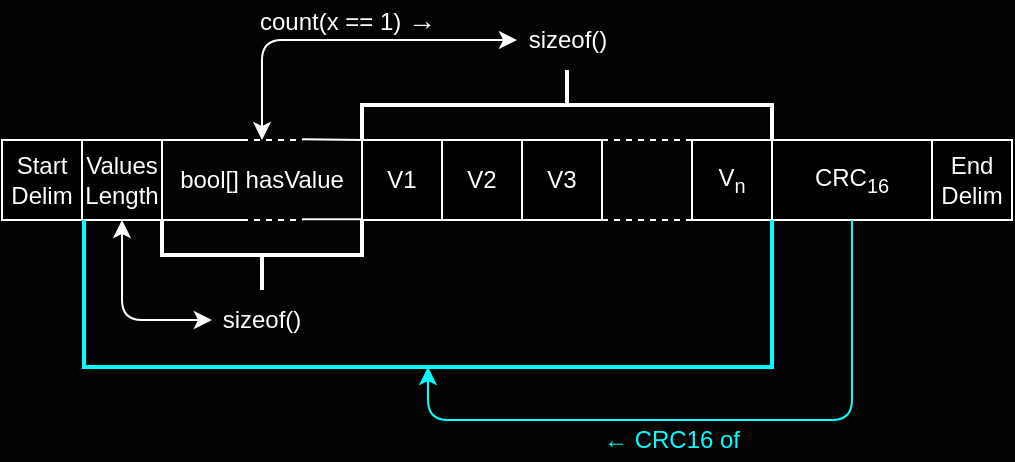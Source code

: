 <mxfile version="13.7.8" type="device"><diagram id="PseFhFlDdBNl5B23AaMg" name="Page-1"><mxGraphModel dx="716" dy="441" grid="1" gridSize="10" guides="1" tooltips="1" connect="1" arrows="1" fold="1" page="1" pageScale="1" pageWidth="850" pageHeight="1100" background="#030303" math="0" shadow="0"><root><mxCell id="0"/><mxCell id="1" parent="0"/><mxCell id="tG8ZuLbq16V0WH_W7lKK-1" value="Start&lt;br&gt;Delim" style="rounded=0;whiteSpace=wrap;html=1;strokeColor=#FFFFFF;fontColor=#FFFFFF;fillColor=#000000;" parent="1" vertex="1"><mxGeometry x="80" y="160" width="40" height="40" as="geometry"/></mxCell><mxCell id="tG8ZuLbq16V0WH_W7lKK-2" value="Values Length" style="rounded=0;whiteSpace=wrap;html=1;strokeColor=#FFFFFF;fontColor=#FFFFFF;fillColor=#000000;" parent="1" vertex="1"><mxGeometry x="120" y="160" width="40" height="40" as="geometry"/></mxCell><mxCell id="tG8ZuLbq16V0WH_W7lKK-6" value="" style="endArrow=none;html=1;exitX=1;exitY=0;exitDx=0;exitDy=0;strokeColor=#FFFFFF;" parent="1" source="tG8ZuLbq16V0WH_W7lKK-2" edge="1"><mxGeometry width="50" height="50" relative="1" as="geometry"><mxPoint x="180" y="200" as="sourcePoint"/><mxPoint x="200" y="160" as="targetPoint"/></mxGeometry></mxCell><mxCell id="tG8ZuLbq16V0WH_W7lKK-7" value="" style="endArrow=none;html=1;exitX=1;exitY=1;exitDx=0;exitDy=0;strokeColor=#FFFFFF;" parent="1" source="tG8ZuLbq16V0WH_W7lKK-2" edge="1"><mxGeometry width="50" height="50" relative="1" as="geometry"><mxPoint x="170" y="170" as="sourcePoint"/><mxPoint x="200" y="200" as="targetPoint"/></mxGeometry></mxCell><mxCell id="tG8ZuLbq16V0WH_W7lKK-8" value="" style="endArrow=none;html=1;dashed=1;strokeColor=#FFFFFF;" parent="1" edge="1"><mxGeometry width="50" height="50" relative="1" as="geometry"><mxPoint x="200" y="200" as="sourcePoint"/><mxPoint x="230" y="200" as="targetPoint"/></mxGeometry></mxCell><mxCell id="tG8ZuLbq16V0WH_W7lKK-9" value="" style="endArrow=none;html=1;dashed=1;strokeColor=#FFFFFF;" parent="1" edge="1"><mxGeometry width="50" height="50" relative="1" as="geometry"><mxPoint x="200" y="160" as="sourcePoint"/><mxPoint x="230" y="160" as="targetPoint"/></mxGeometry></mxCell><mxCell id="tG8ZuLbq16V0WH_W7lKK-10" value="" style="endArrow=none;html=1;exitX=1;exitY=0;exitDx=0;exitDy=0;strokeColor=#FFFFFF;" parent="1" edge="1"><mxGeometry width="50" height="50" relative="1" as="geometry"><mxPoint x="230" y="159.6" as="sourcePoint"/><mxPoint x="260" y="160" as="targetPoint"/></mxGeometry></mxCell><mxCell id="tG8ZuLbq16V0WH_W7lKK-11" value="" style="endArrow=none;html=1;strokeColor=#FFFFFF;" parent="1" edge="1"><mxGeometry width="50" height="50" relative="1" as="geometry"><mxPoint x="230" y="199.6" as="sourcePoint"/><mxPoint x="260" y="199.6" as="targetPoint"/></mxGeometry></mxCell><mxCell id="tG8ZuLbq16V0WH_W7lKK-12" value="V1" style="rounded=0;whiteSpace=wrap;html=1;strokeColor=#FFFFFF;fontColor=#FFFFFF;fillColor=#000000;" parent="1" vertex="1"><mxGeometry x="260" y="160" width="40" height="40" as="geometry"/></mxCell><mxCell id="tG8ZuLbq16V0WH_W7lKK-13" value="" style="strokeWidth=2;html=1;shape=mxgraph.flowchart.annotation_2;align=left;labelPosition=right;pointerEvents=1;rotation=-90;strokeColor=#FFFFFF;" parent="1" vertex="1"><mxGeometry x="192.5" y="167.5" width="35" height="100" as="geometry"/></mxCell><mxCell id="tG8ZuLbq16V0WH_W7lKK-14" value="sizeof()" style="text;html=1;fillColor=none;align=center;verticalAlign=middle;whiteSpace=wrap;rounded=0;fontColor=#FFFFFF;" parent="1" vertex="1"><mxGeometry x="185" y="240" width="50" height="20" as="geometry"/></mxCell><mxCell id="tG8ZuLbq16V0WH_W7lKK-15" value="" style="endArrow=classic;startArrow=classic;html=1;exitX=0.5;exitY=1;exitDx=0;exitDy=0;entryX=0;entryY=0.5;entryDx=0;entryDy=0;strokeColor=#FFFFFF;" parent="1" source="tG8ZuLbq16V0WH_W7lKK-2" target="tG8ZuLbq16V0WH_W7lKK-14" edge="1"><mxGeometry width="50" height="50" relative="1" as="geometry"><mxPoint x="150" y="260" as="sourcePoint"/><mxPoint x="200" y="210" as="targetPoint"/><Array as="points"><mxPoint x="140" y="250"/></Array></mxGeometry></mxCell><mxCell id="tG8ZuLbq16V0WH_W7lKK-16" value="V2" style="rounded=0;whiteSpace=wrap;html=1;strokeColor=#FFFFFF;fontColor=#FFFFFF;fillColor=#000000;" parent="1" vertex="1"><mxGeometry x="300" y="160" width="40" height="40" as="geometry"/></mxCell><mxCell id="tG8ZuLbq16V0WH_W7lKK-18" value="bool[] hasValue" style="text;html=1;fillColor=none;align=center;verticalAlign=middle;whiteSpace=wrap;rounded=0;fontColor=#FFFFFF;" parent="1" vertex="1"><mxGeometry x="165" y="170" width="90" height="20" as="geometry"/></mxCell><mxCell id="tG8ZuLbq16V0WH_W7lKK-19" value="V3" style="rounded=0;whiteSpace=wrap;html=1;strokeColor=#FFFFFF;fontColor=#FFFFFF;fillColor=#000000;" parent="1" vertex="1"><mxGeometry x="340" y="160" width="40" height="40" as="geometry"/></mxCell><mxCell id="tG8ZuLbq16V0WH_W7lKK-20" value="V&lt;sub&gt;n&lt;/sub&gt;" style="rounded=0;whiteSpace=wrap;html=1;strokeColor=#FFFFFF;fontColor=#FFFFFF;fillColor=#000000;" parent="1" vertex="1"><mxGeometry x="425" y="160" width="40" height="40" as="geometry"/></mxCell><mxCell id="tG8ZuLbq16V0WH_W7lKK-21" value="" style="endArrow=none;dashed=1;html=1;entryX=0;entryY=0;entryDx=0;entryDy=0;exitX=1;exitY=0;exitDx=0;exitDy=0;strokeColor=#FFFFFF;" parent="1" source="tG8ZuLbq16V0WH_W7lKK-19" target="tG8ZuLbq16V0WH_W7lKK-20" edge="1"><mxGeometry width="50" height="50" relative="1" as="geometry"><mxPoint x="380" y="160" as="sourcePoint"/><mxPoint x="430" y="110" as="targetPoint"/></mxGeometry></mxCell><mxCell id="tG8ZuLbq16V0WH_W7lKK-22" value="" style="endArrow=none;dashed=1;html=1;entryX=0;entryY=1;entryDx=0;entryDy=0;exitX=1;exitY=1;exitDx=0;exitDy=0;strokeColor=#FFFFFF;" parent="1" source="tG8ZuLbq16V0WH_W7lKK-19" target="tG8ZuLbq16V0WH_W7lKK-20" edge="1"><mxGeometry width="50" height="50" relative="1" as="geometry"><mxPoint x="390" y="170" as="sourcePoint"/><mxPoint x="435" y="170" as="targetPoint"/></mxGeometry></mxCell><mxCell id="tG8ZuLbq16V0WH_W7lKK-23" value="" style="strokeWidth=2;html=1;shape=mxgraph.flowchart.annotation_2;align=left;labelPosition=right;pointerEvents=1;rotation=90;strokeColor=#FFFFFF;" parent="1" vertex="1"><mxGeometry x="345" y="40" width="35" height="205" as="geometry"/></mxCell><mxCell id="tG8ZuLbq16V0WH_W7lKK-24" value="&lt;font color=&quot;#ffffff&quot;&gt;sizeof()&lt;/font&gt;" style="text;html=1;fillColor=none;align=center;verticalAlign=middle;whiteSpace=wrap;rounded=0;" parent="1" vertex="1"><mxGeometry x="337.5" y="100" width="50" height="20" as="geometry"/></mxCell><mxCell id="tG8ZuLbq16V0WH_W7lKK-25" value="" style="endArrow=classic;startArrow=classic;html=1;entryX=0;entryY=0.5;entryDx=0;entryDy=0;strokeColor=#FFFFFF;" parent="1" target="tG8ZuLbq16V0WH_W7lKK-24" edge="1"><mxGeometry width="50" height="50" relative="1" as="geometry"><mxPoint x="210" y="160" as="sourcePoint"/><mxPoint x="270" y="90" as="targetPoint"/><Array as="points"><mxPoint x="210" y="110"/></Array></mxGeometry></mxCell><mxCell id="tG8ZuLbq16V0WH_W7lKK-26" value="&lt;font color=&quot;#ffffff&quot;&gt;count(x == 1)&amp;nbsp;&lt;/font&gt;&lt;span style=&quot;font-family: &amp;#34;arial&amp;#34; , sans-serif ; font-size: 14px ; text-align: left&quot;&gt;&lt;font color=&quot;#ffffff&quot;&gt;→&lt;/font&gt;&lt;/span&gt;" style="text;html=1;fillColor=none;align=center;verticalAlign=middle;whiteSpace=wrap;rounded=0;" parent="1" vertex="1"><mxGeometry x="192.5" y="90" width="120" height="20" as="geometry"/></mxCell><mxCell id="tG8ZuLbq16V0WH_W7lKK-27" value="End&lt;br&gt;Delim" style="rounded=0;whiteSpace=wrap;html=1;strokeColor=#FFFFFF;fontColor=#FFFFFF;fillColor=#000000;" parent="1" vertex="1"><mxGeometry x="545" y="160" width="40" height="40" as="geometry"/></mxCell><mxCell id="RLwkg38keveXr9ypqOcH-1" value="CRC&lt;sub&gt;16&lt;/sub&gt;" style="rounded=0;whiteSpace=wrap;html=1;strokeColor=#FFFFFF;fontColor=#FFFFFF;fillColor=#000000;" parent="1" vertex="1"><mxGeometry x="465" y="160" width="80" height="40" as="geometry"/></mxCell><mxCell id="GWE20CL6s7RnW3FNO4DX-2" value="" style="strokeWidth=2;html=1;shape=mxgraph.flowchart.annotation_1;align=left;pointerEvents=1;rotation=-90;strokeColor=#00FFFF;" vertex="1" parent="1"><mxGeometry x="256.25" y="64.75" width="73.5" height="344" as="geometry"/></mxCell><mxCell id="GWE20CL6s7RnW3FNO4DX-3" value="" style="endArrow=none;startArrow=classic;html=1;exitX=0;exitY=0.5;exitDx=0;exitDy=0;exitPerimeter=0;entryX=0.5;entryY=1;entryDx=0;entryDy=0;endFill=0;strokeColor=#00FFFF;" edge="1" parent="1" source="GWE20CL6s7RnW3FNO4DX-2" target="RLwkg38keveXr9ypqOcH-1"><mxGeometry width="50" height="50" relative="1" as="geometry"><mxPoint x="280" y="370" as="sourcePoint"/><mxPoint x="330" y="320" as="targetPoint"/><Array as="points"><mxPoint x="293" y="300"/><mxPoint x="505" y="300"/></Array></mxGeometry></mxCell><mxCell id="GWE20CL6s7RnW3FNO4DX-4" value="&lt;font color=&quot;#00ffff&quot;&gt;&lt;span style=&quot;font-family: sans-serif&quot;&gt;&lt;font style=&quot;font-size: 12px&quot;&gt;←&amp;nbsp;&lt;/font&gt;&lt;/span&gt;CRC16 of&lt;/font&gt;" style="text;html=1;strokeColor=none;fillColor=none;align=center;verticalAlign=middle;whiteSpace=wrap;rounded=0;fontColor=#3399FF;" vertex="1" parent="1"><mxGeometry x="365" y="300" width="100" height="20" as="geometry"/></mxCell></root></mxGraphModel></diagram></mxfile>